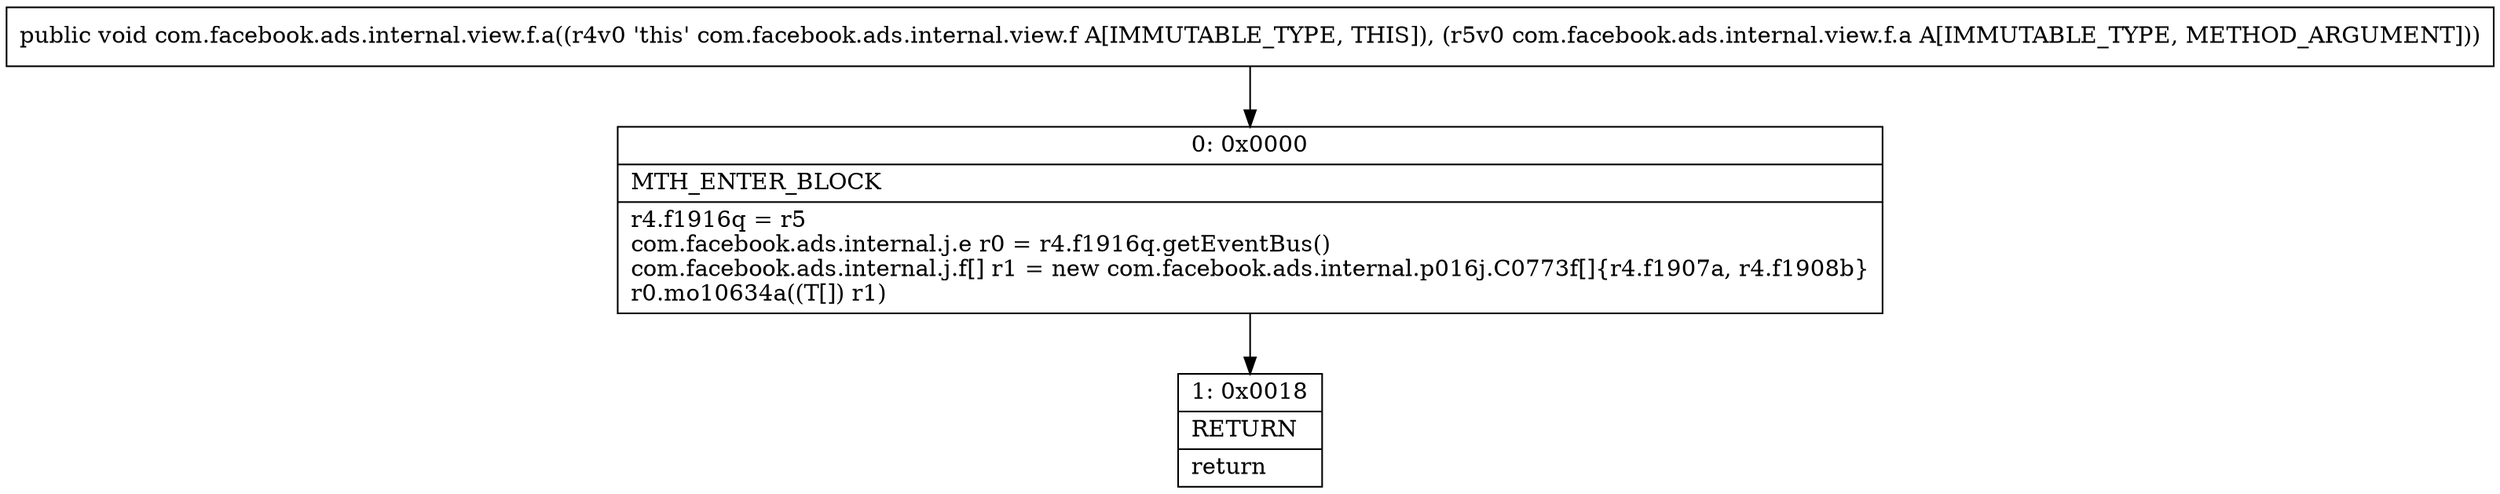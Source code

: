 digraph "CFG forcom.facebook.ads.internal.view.f.a(Lcom\/facebook\/ads\/internal\/view\/f\/a;)V" {
Node_0 [shape=record,label="{0\:\ 0x0000|MTH_ENTER_BLOCK\l|r4.f1916q = r5\lcom.facebook.ads.internal.j.e r0 = r4.f1916q.getEventBus()\lcom.facebook.ads.internal.j.f[] r1 = new com.facebook.ads.internal.p016j.C0773f[]\{r4.f1907a, r4.f1908b\}\lr0.mo10634a((T[]) r1)\l}"];
Node_1 [shape=record,label="{1\:\ 0x0018|RETURN\l|return\l}"];
MethodNode[shape=record,label="{public void com.facebook.ads.internal.view.f.a((r4v0 'this' com.facebook.ads.internal.view.f A[IMMUTABLE_TYPE, THIS]), (r5v0 com.facebook.ads.internal.view.f.a A[IMMUTABLE_TYPE, METHOD_ARGUMENT])) }"];
MethodNode -> Node_0;
Node_0 -> Node_1;
}

